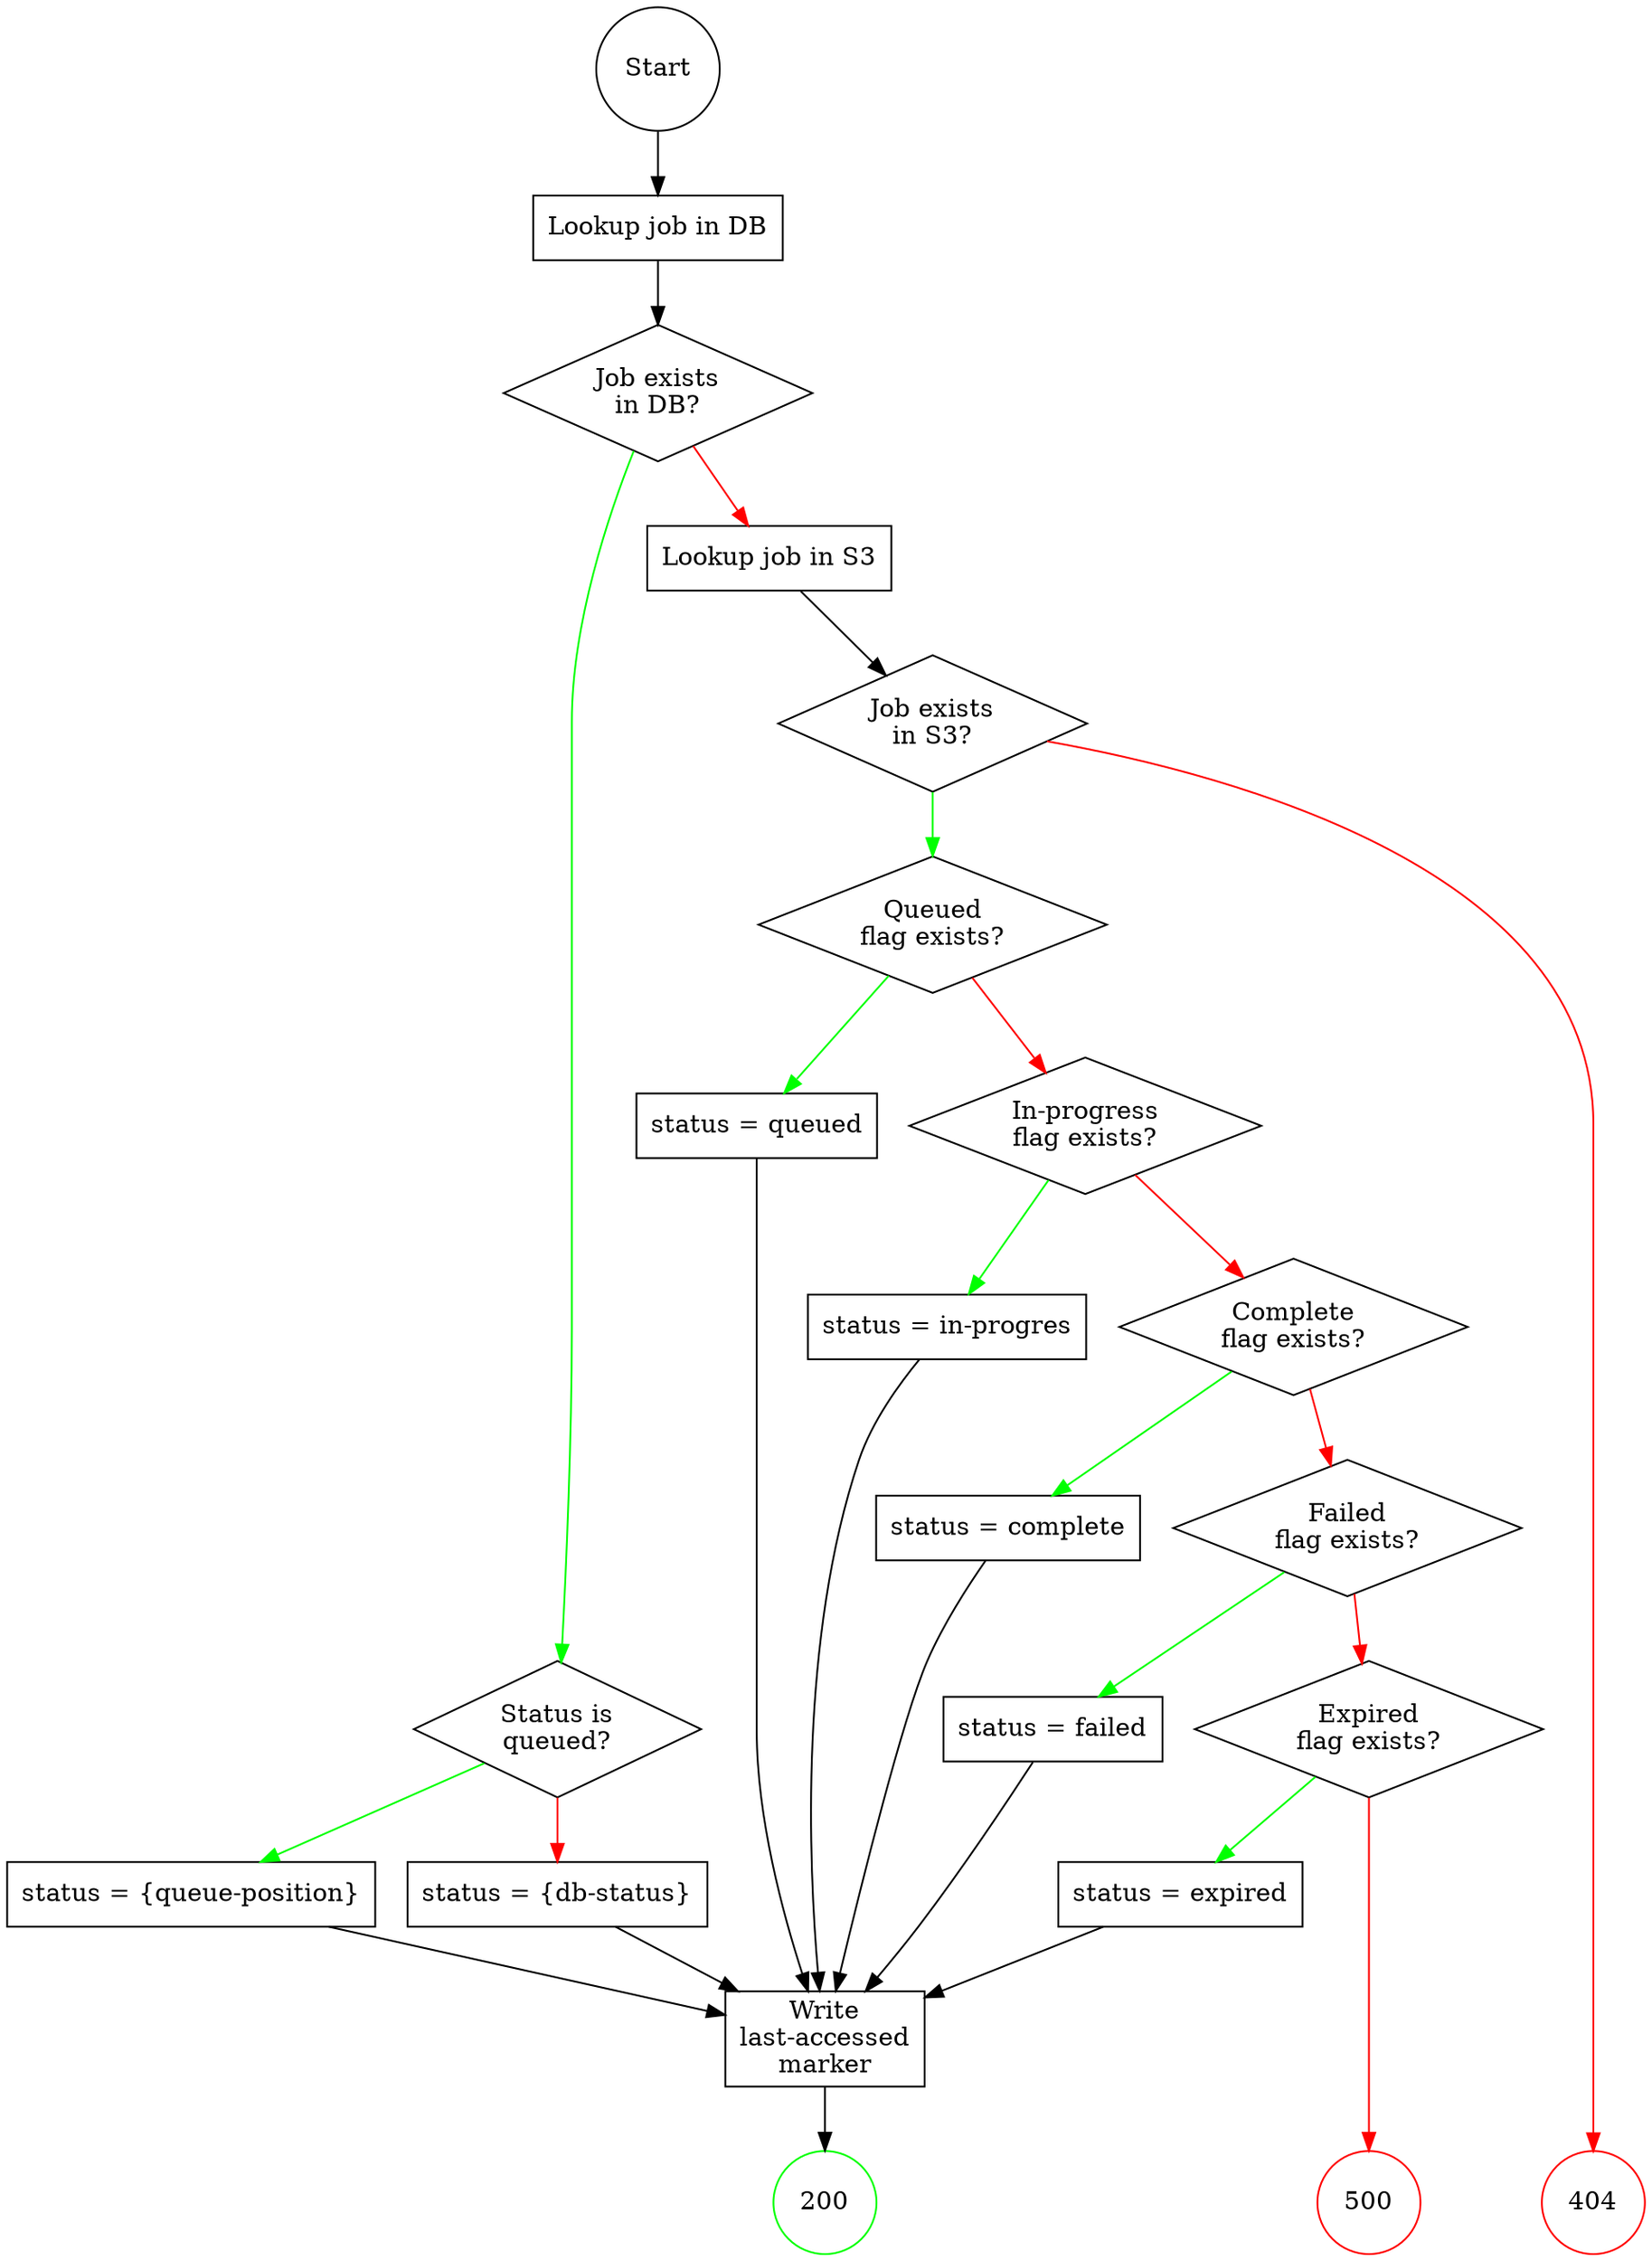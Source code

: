 digraph {
  node [shape=rect]

  Start [
    shape=circle
  ]

  DBLookup [
    label="Lookup job in DB"
  ]

  JobInDB [
    label="Job exists\nin DB?",
    shape=diamond
  ]

  S3Lookup [
    label="Lookup job in S3"
  ]
  
  JobInS3 [
    label="Job exists\nin S3?",
    shape=diamond
  ]

  FlagQueuedExists [
    label="Queued\nflag exists?",
    shape=diamond
  ]
  
  FlagInProExists [
    label="In-progress\nflag exists?",
    shape=diamond
  ]
  
  FlagCompleteExists [
    label="Complete\nflag exists?",
    shape=diamond
  ]
  
  FlagFailedExists [
    label="Failed\nflag exists?",
    shape=diamond
  ]
  
  FlagExpiredExists [
    label="Expired\nflag exists?",
    shape=diamond
  ]
  
  WriteLastAccess [
    label="Write\nlast-accessed\nmarker"
  ]

  StatPos [
    label="status = {queue-position}"
  ]

  StatDB [
    label="status = {db-status}"
  ]

  StatQueued [
    label="status = queued"
  ]

  StatInProgress [
    label="status = in-progres"
  ]

  StatComplete [
    label="status = complete"
  ]

  StatFailed [
    label="status = failed"
  ]

  StatExpired [
    label="status = expired"
  ]

  IsDbQueued [
    label="Status is\nqueued?",
    shape=diamond
  ]

  200 [
    shape=circle,
    color=green
  ]

  404 [
    shape=circle
    color=red
  ]

  500 [
    shape=circle,
    color=red
  ]

  Start    -> DBLookup
  DBLookup -> JobInDB

  JobInDB -> IsDbQueued [color=green]
  JobInDB -> S3Lookup   [color=red]

  IsDbQueued -> StatPos [color=green]
  IsDbQueued -> StatDB  [color=red]

  S3Lookup -> JobInS3

  StatPos -> WriteLastAccess
  StatDB  -> WriteLastAccess

  JobInS3 -> FlagQueuedExists [color=green]
  JobInS3 -> 404              [color=red]

  FlagQueuedExists -> StatQueued      [color=green]
  FlagQueuedExists -> FlagInProExists [color=red]

  StatQueued -> WriteLastAccess

  FlagInProExists -> StatInProgress     [color=green]
  FlagInProExists -> FlagCompleteExists [color=red]

  StatInProgress -> WriteLastAccess

  FlagCompleteExists -> StatComplete     [color=green]
  FlagCompleteExists -> FlagFailedExists [color = red]

  StatComplete -> WriteLastAccess

  FlagFailedExists -> StatFailed        [color=green]
  FlagFailedExists -> FlagExpiredExists [color=red]

  StatFailed -> WriteLastAccess

  FlagExpiredExists -> StatExpired [color=green]
  FlagExpiredExists -> 500 [color=red]

  StatExpired -> WriteLastAccess

  WriteLastAccess -> 200

  { rank=same; 200; 404; 500 }
}